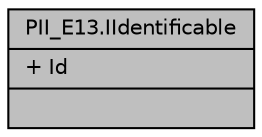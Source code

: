digraph "PII_E13.IIdentificable"
{
 // INTERACTIVE_SVG=YES
 // LATEX_PDF_SIZE
  edge [fontname="Helvetica",fontsize="10",labelfontname="Helvetica",labelfontsize="10"];
  node [fontname="Helvetica",fontsize="10",shape=record];
  Node1 [label="{PII_E13.IIdentificable\n|+ Id\l|}",height=0.2,width=0.4,color="black", fillcolor="grey75", style="filled", fontcolor="black",tooltip="Interfaz que representa a cualquier tipo identificable a través de una cadena de caracteres única."];
}
